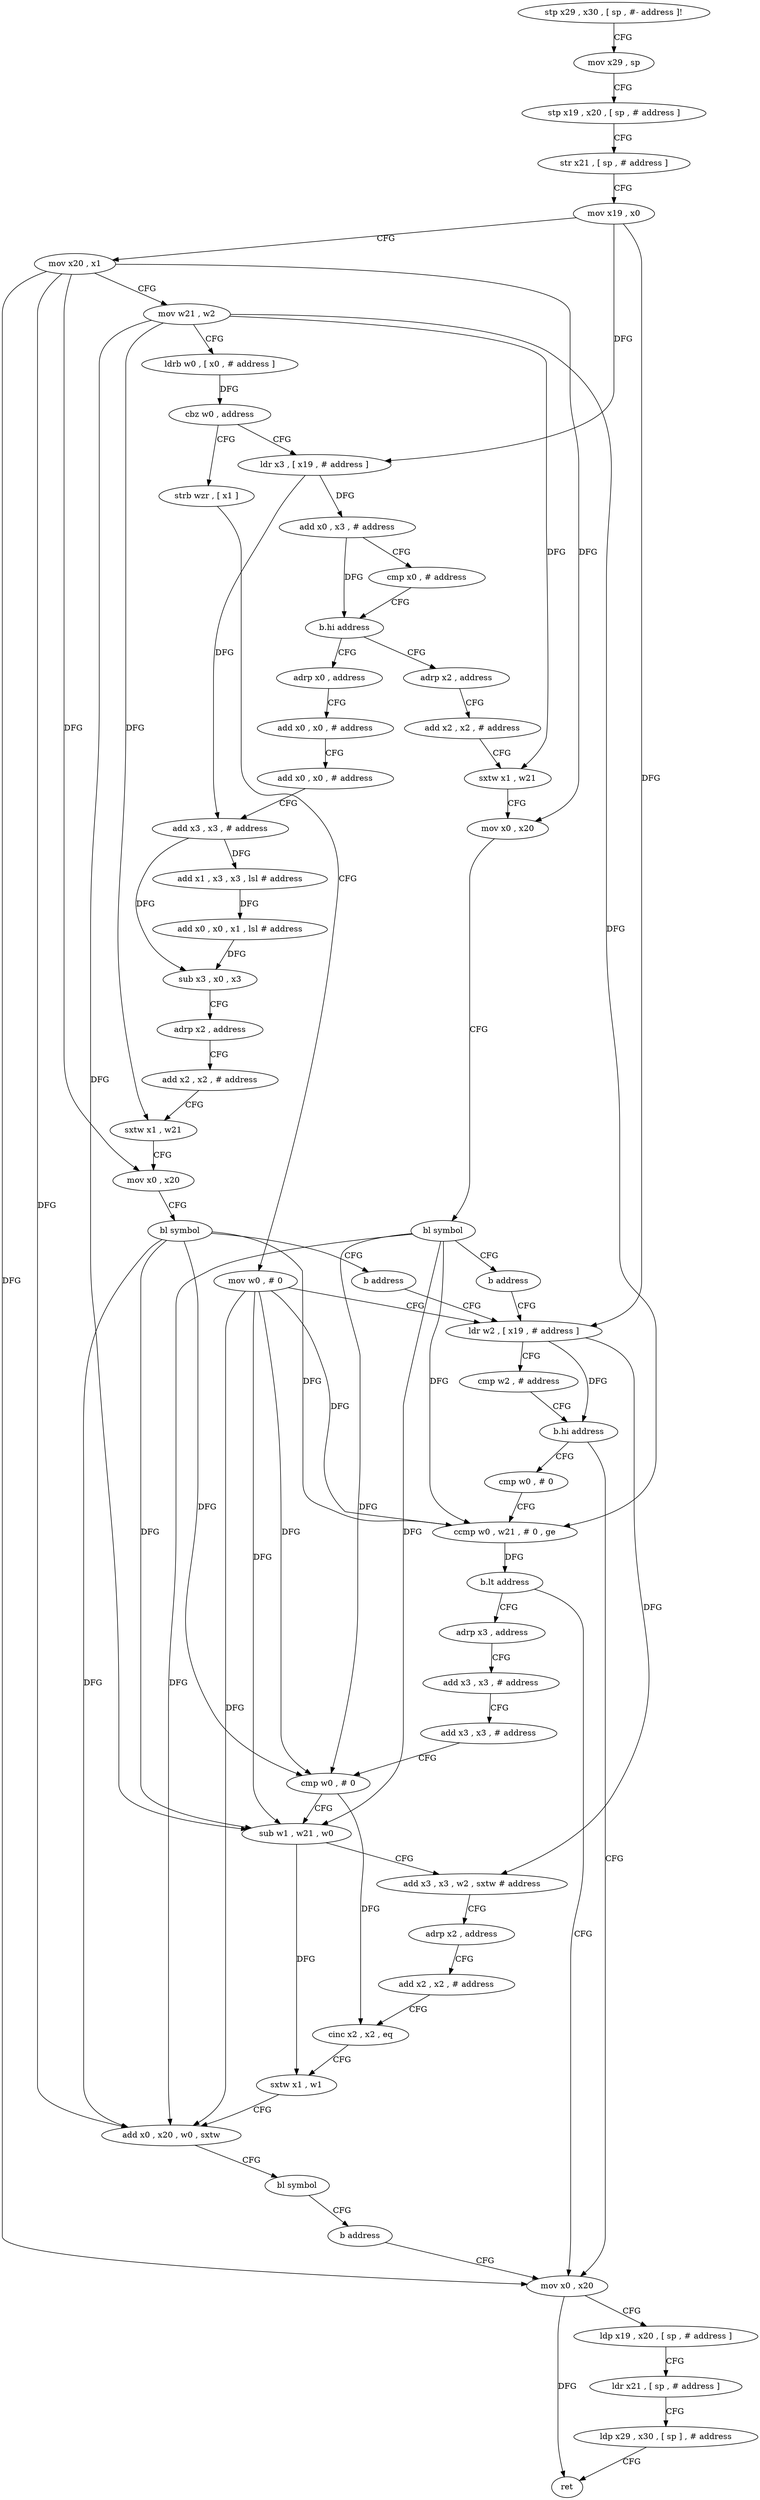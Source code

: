 digraph "func" {
"4301288" [label = "stp x29 , x30 , [ sp , #- address ]!" ]
"4301292" [label = "mov x29 , sp" ]
"4301296" [label = "stp x19 , x20 , [ sp , # address ]" ]
"4301300" [label = "str x21 , [ sp , # address ]" ]
"4301304" [label = "mov x19 , x0" ]
"4301308" [label = "mov x20 , x1" ]
"4301312" [label = "mov w21 , w2" ]
"4301316" [label = "ldrb w0 , [ x0 , # address ]" ]
"4301320" [label = "cbz w0 , address" ]
"4301416" [label = "strb wzr , [ x1 ]" ]
"4301324" [label = "ldr x3 , [ x19 , # address ]" ]
"4301420" [label = "mov w0 , # 0" ]
"4301424" [label = "ldr w2 , [ x19 , # address ]" ]
"4301328" [label = "add x0 , x3 , # address" ]
"4301332" [label = "cmp x0 , # address" ]
"4301336" [label = "b.hi address" ]
"4301392" [label = "adrp x2 , address" ]
"4301340" [label = "adrp x0 , address" ]
"4301448" [label = "mov x0 , x20" ]
"4301452" [label = "ldp x19 , x20 , [ sp , # address ]" ]
"4301456" [label = "ldr x21 , [ sp , # address ]" ]
"4301460" [label = "ldp x29 , x30 , [ sp ] , # address" ]
"4301464" [label = "ret" ]
"4301436" [label = "cmp w0 , # 0" ]
"4301440" [label = "ccmp w0 , w21 , # 0 , ge" ]
"4301444" [label = "b.lt address" ]
"4301468" [label = "adrp x3 , address" ]
"4301396" [label = "add x2 , x2 , # address" ]
"4301400" [label = "sxtw x1 , w21" ]
"4301404" [label = "mov x0 , x20" ]
"4301408" [label = "bl symbol" ]
"4301412" [label = "b address" ]
"4301344" [label = "add x0 , x0 , # address" ]
"4301348" [label = "add x0 , x0 , # address" ]
"4301352" [label = "add x3 , x3 , # address" ]
"4301356" [label = "add x1 , x3 , x3 , lsl # address" ]
"4301360" [label = "add x0 , x0 , x1 , lsl # address" ]
"4301364" [label = "sub x3 , x0 , x3" ]
"4301368" [label = "adrp x2 , address" ]
"4301372" [label = "add x2 , x2 , # address" ]
"4301376" [label = "sxtw x1 , w21" ]
"4301380" [label = "mov x0 , x20" ]
"4301384" [label = "bl symbol" ]
"4301388" [label = "b address" ]
"4301472" [label = "add x3 , x3 , # address" ]
"4301476" [label = "add x3 , x3 , # address" ]
"4301480" [label = "cmp w0 , # 0" ]
"4301484" [label = "sub w1 , w21 , w0" ]
"4301488" [label = "add x3 , x3 , w2 , sxtw # address" ]
"4301492" [label = "adrp x2 , address" ]
"4301496" [label = "add x2 , x2 , # address" ]
"4301500" [label = "cinc x2 , x2 , eq" ]
"4301504" [label = "sxtw x1 , w1" ]
"4301508" [label = "add x0 , x20 , w0 , sxtw" ]
"4301512" [label = "bl symbol" ]
"4301516" [label = "b address" ]
"4301428" [label = "cmp w2 , # address" ]
"4301432" [label = "b.hi address" ]
"4301288" -> "4301292" [ label = "CFG" ]
"4301292" -> "4301296" [ label = "CFG" ]
"4301296" -> "4301300" [ label = "CFG" ]
"4301300" -> "4301304" [ label = "CFG" ]
"4301304" -> "4301308" [ label = "CFG" ]
"4301304" -> "4301324" [ label = "DFG" ]
"4301304" -> "4301424" [ label = "DFG" ]
"4301308" -> "4301312" [ label = "CFG" ]
"4301308" -> "4301404" [ label = "DFG" ]
"4301308" -> "4301380" [ label = "DFG" ]
"4301308" -> "4301448" [ label = "DFG" ]
"4301308" -> "4301508" [ label = "DFG" ]
"4301312" -> "4301316" [ label = "CFG" ]
"4301312" -> "4301400" [ label = "DFG" ]
"4301312" -> "4301376" [ label = "DFG" ]
"4301312" -> "4301440" [ label = "DFG" ]
"4301312" -> "4301484" [ label = "DFG" ]
"4301316" -> "4301320" [ label = "DFG" ]
"4301320" -> "4301416" [ label = "CFG" ]
"4301320" -> "4301324" [ label = "CFG" ]
"4301416" -> "4301420" [ label = "CFG" ]
"4301324" -> "4301328" [ label = "DFG" ]
"4301324" -> "4301352" [ label = "DFG" ]
"4301420" -> "4301424" [ label = "CFG" ]
"4301420" -> "4301440" [ label = "DFG" ]
"4301420" -> "4301480" [ label = "DFG" ]
"4301420" -> "4301484" [ label = "DFG" ]
"4301420" -> "4301508" [ label = "DFG" ]
"4301424" -> "4301428" [ label = "CFG" ]
"4301424" -> "4301432" [ label = "DFG" ]
"4301424" -> "4301488" [ label = "DFG" ]
"4301328" -> "4301332" [ label = "CFG" ]
"4301328" -> "4301336" [ label = "DFG" ]
"4301332" -> "4301336" [ label = "CFG" ]
"4301336" -> "4301392" [ label = "CFG" ]
"4301336" -> "4301340" [ label = "CFG" ]
"4301392" -> "4301396" [ label = "CFG" ]
"4301340" -> "4301344" [ label = "CFG" ]
"4301448" -> "4301452" [ label = "CFG" ]
"4301448" -> "4301464" [ label = "DFG" ]
"4301452" -> "4301456" [ label = "CFG" ]
"4301456" -> "4301460" [ label = "CFG" ]
"4301460" -> "4301464" [ label = "CFG" ]
"4301436" -> "4301440" [ label = "CFG" ]
"4301440" -> "4301444" [ label = "DFG" ]
"4301444" -> "4301468" [ label = "CFG" ]
"4301444" -> "4301448" [ label = "CFG" ]
"4301468" -> "4301472" [ label = "CFG" ]
"4301396" -> "4301400" [ label = "CFG" ]
"4301400" -> "4301404" [ label = "CFG" ]
"4301404" -> "4301408" [ label = "CFG" ]
"4301408" -> "4301412" [ label = "CFG" ]
"4301408" -> "4301440" [ label = "DFG" ]
"4301408" -> "4301480" [ label = "DFG" ]
"4301408" -> "4301484" [ label = "DFG" ]
"4301408" -> "4301508" [ label = "DFG" ]
"4301412" -> "4301424" [ label = "CFG" ]
"4301344" -> "4301348" [ label = "CFG" ]
"4301348" -> "4301352" [ label = "CFG" ]
"4301352" -> "4301356" [ label = "DFG" ]
"4301352" -> "4301364" [ label = "DFG" ]
"4301356" -> "4301360" [ label = "DFG" ]
"4301360" -> "4301364" [ label = "DFG" ]
"4301364" -> "4301368" [ label = "CFG" ]
"4301368" -> "4301372" [ label = "CFG" ]
"4301372" -> "4301376" [ label = "CFG" ]
"4301376" -> "4301380" [ label = "CFG" ]
"4301380" -> "4301384" [ label = "CFG" ]
"4301384" -> "4301388" [ label = "CFG" ]
"4301384" -> "4301440" [ label = "DFG" ]
"4301384" -> "4301480" [ label = "DFG" ]
"4301384" -> "4301484" [ label = "DFG" ]
"4301384" -> "4301508" [ label = "DFG" ]
"4301388" -> "4301424" [ label = "CFG" ]
"4301472" -> "4301476" [ label = "CFG" ]
"4301476" -> "4301480" [ label = "CFG" ]
"4301480" -> "4301484" [ label = "CFG" ]
"4301480" -> "4301500" [ label = "DFG" ]
"4301484" -> "4301488" [ label = "CFG" ]
"4301484" -> "4301504" [ label = "DFG" ]
"4301488" -> "4301492" [ label = "CFG" ]
"4301492" -> "4301496" [ label = "CFG" ]
"4301496" -> "4301500" [ label = "CFG" ]
"4301500" -> "4301504" [ label = "CFG" ]
"4301504" -> "4301508" [ label = "CFG" ]
"4301508" -> "4301512" [ label = "CFG" ]
"4301512" -> "4301516" [ label = "CFG" ]
"4301516" -> "4301448" [ label = "CFG" ]
"4301428" -> "4301432" [ label = "CFG" ]
"4301432" -> "4301448" [ label = "CFG" ]
"4301432" -> "4301436" [ label = "CFG" ]
}
